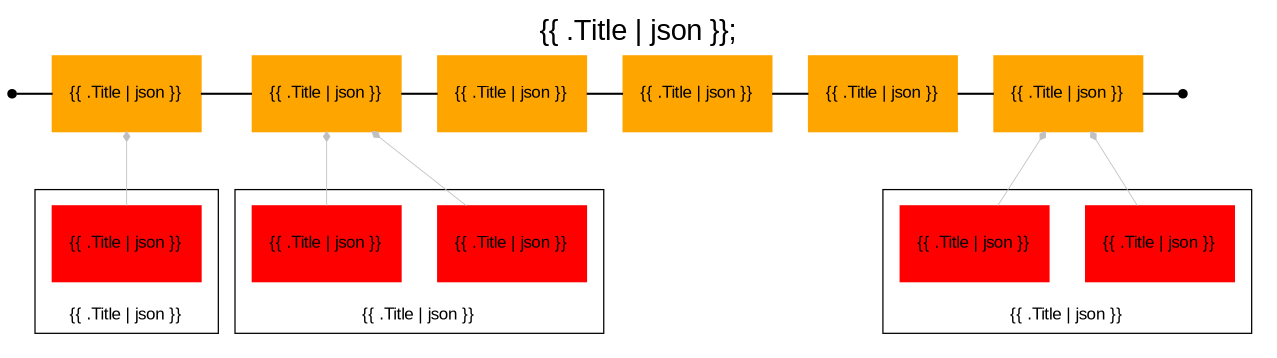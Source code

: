 digraph Roadmap {
  rankdir=BT;
  
  label="{{ .Title | json }};"
  tooltip="{{ .Description | json }}";
  fontname="Arial";
  labelloc="t";

  node[style="filled",shape="rectangle",color="orange",fontname="Arial",fontsize=8];
  edge[weight=1,group="milestones",arrowhead="none"];
  {
	rank=same;

    start[label="Start",shape="point",color="",tooltip="This is the start of your roadmap."];
    end[label="End",shape="point",color="",tooltip="This is the end of your roadmap."];
     1 [label="{{ .Title | json }}",tooltip="{{ .Description | json }}"];
     2 [label="{{ .Title | json }}",tooltip="{{ .Description | json }}"];
     3 [label="{{ .Title | json }}",tooltip="{{ .Description | json }}"];
     8 [label="{{ .Title | json }}",tooltip="{{ .Description | json }}"];
     9 [label="{{ .Title | json }}",tooltip="{{ .Description | json }}"];
     10 [label="{{ .Title | json }}",tooltip="{{ .Description | json }}"];
    
 
    start -> 1;
    1 -> 2;
    2 -> 3;
    3 -> 8;
    8 -> 9;
    9 -> 10;
    10 -> end;
  }

  node[color="grey"];
  edge[weight=5,color="grey",penwidth=0.4,arrowsize=0.4,group="dependencies",arrowhead="diamond"];

  
  subgraph cluster_1 {
    label="{{ .Title | json }}";
    tooltip="{{ .Description | json }}";
    fontsize=8;
    penwidth=0.6;

    # Deliverables for {{ $id }}
    24 [label="{{ .Title | json }}",tooltip="{{ .Description | json }}",color=red];
    24 -> 1;
  }
  
  subgraph cluster_2 {
    label="{{ .Title | json }}";
    tooltip="{{ .Description | json }}";
    fontsize=8;
    penwidth=0.6;

    # Deliverables for {{ $id }}
    25 [label="{{ .Title | json }}",tooltip="{{ .Description | json }}",color=red, labelhref="https://example.com"];
    26 [label="{{ .Title | json }}",tooltip="{{ .Description | json }}",color=red, labelhref="https://example.com"];
    25 -> 2;
    26 -> 2;
    
  }
  
  
  subgraph cluster_3 {
    label="{{ .Title | json }}";
    tooltip="{{ .Description | json }}";
    fontsize=8;
    penwidth=0.6;

    # Deliverables for {{ $id }}
    35 [label="{{ .Title | json }}",tooltip="{{ .Description | json }}",color=red, labelhref="https://example.com"];
    36 [label="{{ .Title | json }}",tooltip="{{ .Description | json }}",color=red, labelhref="https://example.com"];
    35 -> 10;
    36 -> 10;
  }
  
}